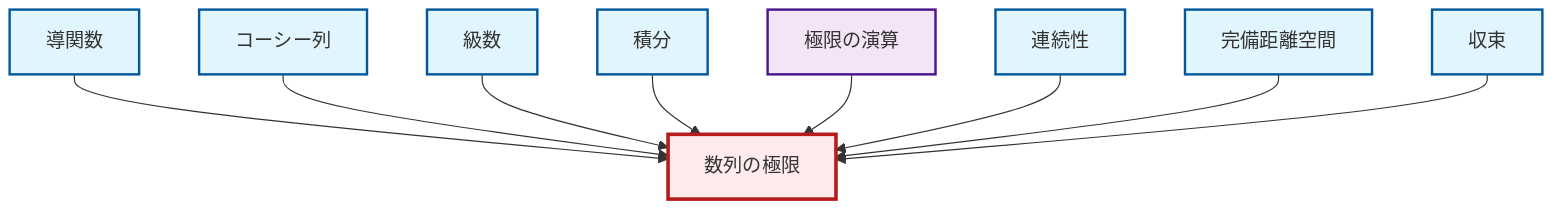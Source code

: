 graph TD
    classDef definition fill:#e1f5fe,stroke:#01579b,stroke-width:2px
    classDef theorem fill:#f3e5f5,stroke:#4a148c,stroke-width:2px
    classDef axiom fill:#fff3e0,stroke:#e65100,stroke-width:2px
    classDef example fill:#e8f5e9,stroke:#1b5e20,stroke-width:2px
    classDef current fill:#ffebee,stroke:#b71c1c,stroke-width:3px
    def-series["級数"]:::definition
    def-cauchy-sequence["コーシー列"]:::definition
    def-integral["積分"]:::definition
    def-convergence["収束"]:::definition
    def-continuity["連続性"]:::definition
    def-limit["数列の極限"]:::definition
    thm-limit-arithmetic["極限の演算"]:::theorem
    def-complete-metric-space["完備距離空間"]:::definition
    def-derivative["導関数"]:::definition
    def-derivative --> def-limit
    def-cauchy-sequence --> def-limit
    def-series --> def-limit
    def-integral --> def-limit
    thm-limit-arithmetic --> def-limit
    def-continuity --> def-limit
    def-complete-metric-space --> def-limit
    def-convergence --> def-limit
    class def-limit current